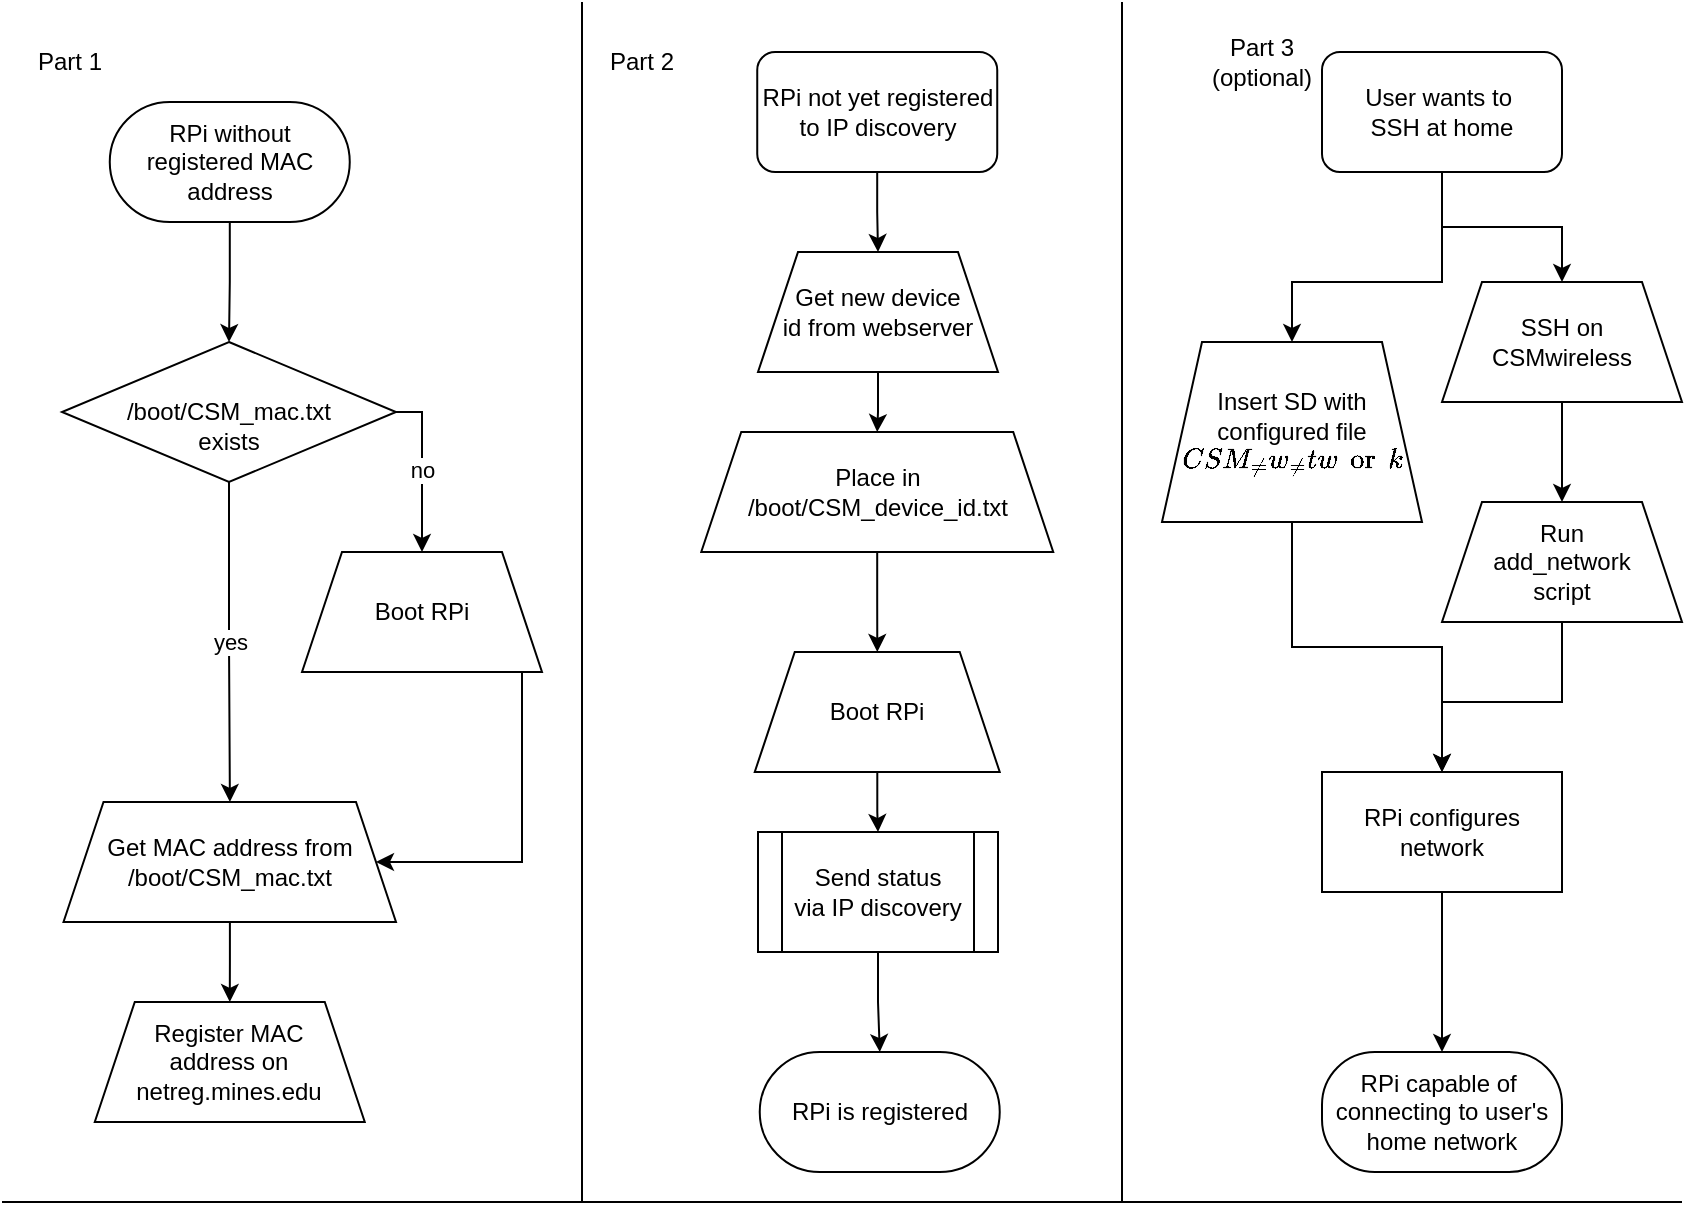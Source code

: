 <mxfile version="14.7.2" type="device"><diagram id="Q2rMxv5dW31bwVcEUIrS" name="Page-1"><mxGraphModel dx="1278" dy="579" grid="1" gridSize="10" guides="1" tooltips="1" connect="1" arrows="1" fold="1" page="1" pageScale="1" pageWidth="850" pageHeight="1100" math="0" shadow="0"><root><mxCell id="0"/><mxCell id="1" parent="0"/><mxCell id="wKe_pPQdD42l7YQDK8JC-8" style="edgeStyle=orthogonalEdgeStyle;rounded=0;orthogonalLoop=1;jettySize=auto;html=1;" parent="1" source="wKe_pPQdD42l7YQDK8JC-1" target="wKe_pPQdD42l7YQDK8JC-7" edge="1"><mxGeometry relative="1" as="geometry"/></mxCell><mxCell id="wKe_pPQdD42l7YQDK8JC-1" value="&lt;div&gt;RPi without &lt;br&gt;&lt;/div&gt;&lt;div&gt;registered MAC address&lt;/div&gt;" style="rounded=1;whiteSpace=wrap;html=1;arcSize=50;" parent="1" vertex="1"><mxGeometry x="53.88" y="50" width="120" height="60" as="geometry"/></mxCell><mxCell id="wKe_pPQdD42l7YQDK8JC-18" style="edgeStyle=orthogonalEdgeStyle;rounded=0;orthogonalLoop=1;jettySize=auto;html=1;" parent="1" source="wKe_pPQdD42l7YQDK8JC-4" target="wKe_pPQdD42l7YQDK8JC-17" edge="1"><mxGeometry relative="1" as="geometry"/></mxCell><mxCell id="wKe_pPQdD42l7YQDK8JC-4" value="Get MAC address from /boot/CSM_mac.txt" style="shape=trapezoid;perimeter=trapezoidPerimeter;whiteSpace=wrap;html=1;fixedSize=1;" parent="1" vertex="1"><mxGeometry x="30.75" y="400" width="166.25" height="60" as="geometry"/></mxCell><mxCell id="wKe_pPQdD42l7YQDK8JC-11" value="no" style="edgeStyle=orthogonalEdgeStyle;rounded=0;orthogonalLoop=1;jettySize=auto;html=1;" parent="1" source="wKe_pPQdD42l7YQDK8JC-7" target="wKe_pPQdD42l7YQDK8JC-10" edge="1"><mxGeometry relative="1" as="geometry"><Array as="points"><mxPoint x="210" y="205"/></Array></mxGeometry></mxCell><mxCell id="wKe_pPQdD42l7YQDK8JC-14" value="yes" style="edgeStyle=orthogonalEdgeStyle;rounded=0;orthogonalLoop=1;jettySize=auto;html=1;" parent="1" source="wKe_pPQdD42l7YQDK8JC-7" target="wKe_pPQdD42l7YQDK8JC-4" edge="1"><mxGeometry relative="1" as="geometry"/></mxCell><mxCell id="wKe_pPQdD42l7YQDK8JC-7" value="&lt;div&gt;&lt;br&gt;&lt;/div&gt;&lt;div&gt;/boot/CSM_mac.txt&lt;/div&gt;&lt;div&gt;exists&lt;br&gt;&lt;/div&gt;" style="rhombus;whiteSpace=wrap;html=1;" parent="1" vertex="1"><mxGeometry x="30" y="170" width="167" height="70" as="geometry"/></mxCell><mxCell id="wKe_pPQdD42l7YQDK8JC-16" style="edgeStyle=orthogonalEdgeStyle;rounded=0;orthogonalLoop=1;jettySize=auto;html=1;entryX=1;entryY=0.5;entryDx=0;entryDy=0;" parent="1" source="wKe_pPQdD42l7YQDK8JC-10" target="wKe_pPQdD42l7YQDK8JC-4" edge="1"><mxGeometry relative="1" as="geometry"><Array as="points"><mxPoint x="260" y="430"/></Array></mxGeometry></mxCell><mxCell id="wKe_pPQdD42l7YQDK8JC-10" value="Boot RPi" style="shape=trapezoid;perimeter=trapezoidPerimeter;whiteSpace=wrap;html=1;fixedSize=1;" parent="1" vertex="1"><mxGeometry x="150" y="275" width="120" height="60" as="geometry"/></mxCell><mxCell id="wKe_pPQdD42l7YQDK8JC-17" value="&lt;div&gt;Register MAC &lt;br&gt;&lt;/div&gt;&lt;div&gt;address on &lt;br&gt;&lt;/div&gt;&lt;div&gt;netreg.mines.edu&lt;/div&gt;" style="shape=trapezoid;perimeter=trapezoidPerimeter;whiteSpace=wrap;html=1;fixedSize=1;" parent="1" vertex="1"><mxGeometry x="46.38" y="500" width="135" height="60" as="geometry"/></mxCell><mxCell id="wKe_pPQdD42l7YQDK8JC-23" style="edgeStyle=orthogonalEdgeStyle;rounded=0;orthogonalLoop=1;jettySize=auto;html=1;" parent="1" source="wKe_pPQdD42l7YQDK8JC-20" target="wKe_pPQdD42l7YQDK8JC-22" edge="1"><mxGeometry relative="1" as="geometry"/></mxCell><mxCell id="wKe_pPQdD42l7YQDK8JC-20" value="RPi not yet registered to IP discovery" style="rounded=1;whiteSpace=wrap;html=1;" parent="1" vertex="1"><mxGeometry x="377.62" y="25" width="120" height="60" as="geometry"/></mxCell><mxCell id="wKe_pPQdD42l7YQDK8JC-25" style="edgeStyle=orthogonalEdgeStyle;rounded=0;orthogonalLoop=1;jettySize=auto;html=1;" parent="1" source="wKe_pPQdD42l7YQDK8JC-22" target="wKe_pPQdD42l7YQDK8JC-24" edge="1"><mxGeometry relative="1" as="geometry"/></mxCell><mxCell id="wKe_pPQdD42l7YQDK8JC-22" value="&lt;div&gt;Get new device &lt;br&gt;&lt;/div&gt;&lt;div&gt;id from webserver&lt;/div&gt;" style="shape=trapezoid;perimeter=trapezoidPerimeter;whiteSpace=wrap;html=1;fixedSize=1;" parent="1" vertex="1"><mxGeometry x="378" y="125" width="120" height="60" as="geometry"/></mxCell><mxCell id="wKe_pPQdD42l7YQDK8JC-27" style="edgeStyle=orthogonalEdgeStyle;rounded=0;orthogonalLoop=1;jettySize=auto;html=1;" parent="1" source="wKe_pPQdD42l7YQDK8JC-24" target="wKe_pPQdD42l7YQDK8JC-26" edge="1"><mxGeometry relative="1" as="geometry"/></mxCell><mxCell id="wKe_pPQdD42l7YQDK8JC-24" value="Place in /boot/CSM_device_id.txt" style="shape=trapezoid;perimeter=trapezoidPerimeter;whiteSpace=wrap;html=1;fixedSize=1;" parent="1" vertex="1"><mxGeometry x="349.62" y="215" width="176" height="60" as="geometry"/></mxCell><mxCell id="wKe_pPQdD42l7YQDK8JC-29" style="edgeStyle=orthogonalEdgeStyle;rounded=0;orthogonalLoop=1;jettySize=auto;html=1;entryX=0.5;entryY=0;entryDx=0;entryDy=0;" parent="1" source="wKe_pPQdD42l7YQDK8JC-26" target="wKe_pPQdD42l7YQDK8JC-28" edge="1"><mxGeometry relative="1" as="geometry"/></mxCell><mxCell id="wKe_pPQdD42l7YQDK8JC-26" value="Boot RPi" style="shape=trapezoid;perimeter=trapezoidPerimeter;whiteSpace=wrap;html=1;fixedSize=1;" parent="1" vertex="1"><mxGeometry x="376.37" y="325" width="122.5" height="60" as="geometry"/></mxCell><mxCell id="wKe_pPQdD42l7YQDK8JC-31" style="edgeStyle=orthogonalEdgeStyle;rounded=0;orthogonalLoop=1;jettySize=auto;html=1;" parent="1" source="wKe_pPQdD42l7YQDK8JC-28" target="wKe_pPQdD42l7YQDK8JC-30" edge="1"><mxGeometry relative="1" as="geometry"/></mxCell><mxCell id="wKe_pPQdD42l7YQDK8JC-28" value="&lt;div&gt;Send status&lt;br&gt;&lt;/div&gt;via IP discovery" style="shape=process;whiteSpace=wrap;html=1;backgroundOutline=1;" parent="1" vertex="1"><mxGeometry x="378" y="415" width="120" height="60" as="geometry"/></mxCell><mxCell id="wKe_pPQdD42l7YQDK8JC-30" value="RPi is registered" style="rounded=1;whiteSpace=wrap;html=1;arcSize=50;" parent="1" vertex="1"><mxGeometry x="378.87" y="525" width="120" height="60" as="geometry"/></mxCell><mxCell id="n-JhFMGyHNDf0NAnzh-f-6" style="edgeStyle=orthogonalEdgeStyle;rounded=0;orthogonalLoop=1;jettySize=auto;html=1;" parent="1" source="n-JhFMGyHNDf0NAnzh-f-1" target="n-JhFMGyHNDf0NAnzh-f-2" edge="1"><mxGeometry relative="1" as="geometry"/></mxCell><mxCell id="UCnxgAAJjjhFTUSo23pW-4" style="edgeStyle=orthogonalEdgeStyle;rounded=0;orthogonalLoop=1;jettySize=auto;html=1;entryX=0.5;entryY=0;entryDx=0;entryDy=0;" edge="1" parent="1" source="n-JhFMGyHNDf0NAnzh-f-1" target="UCnxgAAJjjhFTUSo23pW-1"><mxGeometry relative="1" as="geometry"><Array as="points"><mxPoint x="720" y="140"/><mxPoint x="645" y="140"/></Array></mxGeometry></mxCell><mxCell id="n-JhFMGyHNDf0NAnzh-f-1" value="User wants to&amp;nbsp;&lt;br&gt;SSH at home" style="rounded=1;whiteSpace=wrap;html=1;" parent="1" vertex="1"><mxGeometry x="660" y="25" width="120" height="60" as="geometry"/></mxCell><mxCell id="n-JhFMGyHNDf0NAnzh-f-7" style="edgeStyle=orthogonalEdgeStyle;rounded=0;orthogonalLoop=1;jettySize=auto;html=1;entryX=0.5;entryY=0;entryDx=0;entryDy=0;" parent="1" source="n-JhFMGyHNDf0NAnzh-f-2" target="n-JhFMGyHNDf0NAnzh-f-3" edge="1"><mxGeometry relative="1" as="geometry"/></mxCell><mxCell id="n-JhFMGyHNDf0NAnzh-f-2" value="SSH on&lt;br&gt;CSMwireless" style="shape=trapezoid;perimeter=trapezoidPerimeter;whiteSpace=wrap;html=1;fixedSize=1;" parent="1" vertex="1"><mxGeometry x="720" y="140" width="120" height="60" as="geometry"/></mxCell><mxCell id="n-JhFMGyHNDf0NAnzh-f-8" style="edgeStyle=orthogonalEdgeStyle;rounded=0;orthogonalLoop=1;jettySize=auto;html=1;exitX=0.5;exitY=1;exitDx=0;exitDy=0;entryX=0.5;entryY=0;entryDx=0;entryDy=0;" parent="1" source="n-JhFMGyHNDf0NAnzh-f-3" target="n-JhFMGyHNDf0NAnzh-f-4" edge="1"><mxGeometry relative="1" as="geometry"><Array as="points"><mxPoint x="780" y="350"/><mxPoint x="720" y="350"/></Array></mxGeometry></mxCell><mxCell id="n-JhFMGyHNDf0NAnzh-f-3" value="Run &lt;br&gt;add_network &lt;br&gt;script" style="shape=trapezoid;perimeter=trapezoidPerimeter;whiteSpace=wrap;html=1;fixedSize=1;" parent="1" vertex="1"><mxGeometry x="720" y="250" width="120" height="60" as="geometry"/></mxCell><mxCell id="n-JhFMGyHNDf0NAnzh-f-9" style="edgeStyle=orthogonalEdgeStyle;rounded=0;orthogonalLoop=1;jettySize=auto;html=1;exitX=0.5;exitY=1;exitDx=0;exitDy=0;entryX=0.5;entryY=0;entryDx=0;entryDy=0;" parent="1" source="n-JhFMGyHNDf0NAnzh-f-4" target="n-JhFMGyHNDf0NAnzh-f-5" edge="1"><mxGeometry relative="1" as="geometry"/></mxCell><mxCell id="n-JhFMGyHNDf0NAnzh-f-4" value="RPi configures&lt;br&gt;network" style="rounded=0;whiteSpace=wrap;html=1;" parent="1" vertex="1"><mxGeometry x="660" y="385" width="120" height="60" as="geometry"/></mxCell><mxCell id="n-JhFMGyHNDf0NAnzh-f-5" value="RPi capable of&amp;nbsp;&lt;br&gt;connecting to user's&lt;br&gt;home network" style="rounded=1;whiteSpace=wrap;html=1;arcSize=44;" parent="1" vertex="1"><mxGeometry x="660" y="525" width="120" height="60" as="geometry"/></mxCell><mxCell id="n-JhFMGyHNDf0NAnzh-f-10" value="" style="endArrow=none;html=1;" parent="1" edge="1"><mxGeometry width="50" height="50" relative="1" as="geometry"><mxPoint x="290" y="600" as="sourcePoint"/><mxPoint x="290" as="targetPoint"/></mxGeometry></mxCell><mxCell id="n-JhFMGyHNDf0NAnzh-f-11" value="" style="endArrow=none;html=1;" parent="1" edge="1"><mxGeometry width="50" height="50" relative="1" as="geometry"><mxPoint x="560" y="600" as="sourcePoint"/><mxPoint x="560" as="targetPoint"/></mxGeometry></mxCell><mxCell id="n-JhFMGyHNDf0NAnzh-f-13" value="Part 1" style="text;html=1;strokeColor=none;fillColor=none;align=center;verticalAlign=middle;whiteSpace=wrap;rounded=0;" parent="1" vertex="1"><mxGeometry x="13.88" y="20" width="40" height="20" as="geometry"/></mxCell><mxCell id="n-JhFMGyHNDf0NAnzh-f-14" value="Part 2" style="text;html=1;strokeColor=none;fillColor=none;align=center;verticalAlign=middle;whiteSpace=wrap;rounded=0;" parent="1" vertex="1"><mxGeometry x="300" y="20" width="40" height="20" as="geometry"/></mxCell><mxCell id="n-JhFMGyHNDf0NAnzh-f-15" value="Part 3&lt;br&gt;(optional)" style="text;html=1;strokeColor=none;fillColor=none;align=center;verticalAlign=middle;whiteSpace=wrap;rounded=0;" parent="1" vertex="1"><mxGeometry x="610" y="20" width="40" height="20" as="geometry"/></mxCell><mxCell id="n-JhFMGyHNDf0NAnzh-f-17" value="" style="endArrow=none;html=1;" parent="1" edge="1"><mxGeometry width="50" height="50" relative="1" as="geometry"><mxPoint y="600" as="sourcePoint"/><mxPoint x="840" y="600" as="targetPoint"/></mxGeometry></mxCell><mxCell id="UCnxgAAJjjhFTUSo23pW-3" style="edgeStyle=orthogonalEdgeStyle;rounded=0;orthogonalLoop=1;jettySize=auto;html=1;exitX=0.5;exitY=1;exitDx=0;exitDy=0;entryX=0.5;entryY=0;entryDx=0;entryDy=0;" edge="1" parent="1" source="UCnxgAAJjjhFTUSo23pW-1" target="n-JhFMGyHNDf0NAnzh-f-4"><mxGeometry relative="1" as="geometry"/></mxCell><mxCell id="UCnxgAAJjjhFTUSo23pW-1" value="Insert SD with configured file&lt;br&gt;`CSM_new_network`" style="shape=trapezoid;perimeter=trapezoidPerimeter;whiteSpace=wrap;html=1;fixedSize=1;" vertex="1" parent="1"><mxGeometry x="580" y="170" width="130" height="90" as="geometry"/></mxCell></root></mxGraphModel></diagram></mxfile>